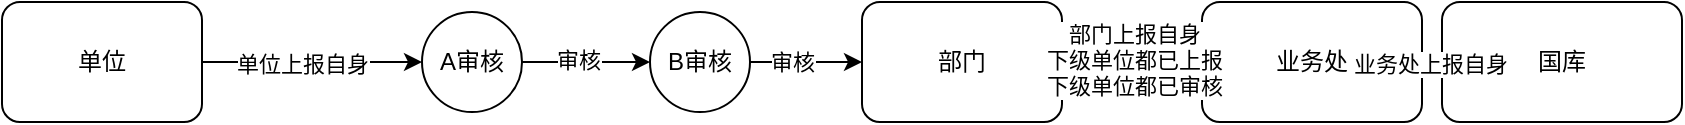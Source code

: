 <mxfile version="24.7.17">
  <diagram name="第 1 页" id="YAWdD8OelZl-0ysux_Oy">
    <mxGraphModel dx="1302" dy="704" grid="1" gridSize="10" guides="1" tooltips="1" connect="1" arrows="1" fold="1" page="1" pageScale="1" pageWidth="827" pageHeight="1169" math="0" shadow="0">
      <root>
        <mxCell id="0" />
        <mxCell id="1" parent="0" />
        <mxCell id="zu7yAgM1czK31J3Mpzon-53" value="" style="edgeStyle=orthogonalEdgeStyle;rounded=0;orthogonalLoop=1;jettySize=auto;html=1;" edge="1" parent="1" source="zu7yAgM1czK31J3Mpzon-1" target="zu7yAgM1czK31J3Mpzon-22">
          <mxGeometry relative="1" as="geometry" />
        </mxCell>
        <mxCell id="zu7yAgM1czK31J3Mpzon-54" value="单位上报自身" style="edgeLabel;html=1;align=center;verticalAlign=middle;resizable=0;points=[];" vertex="1" connectable="0" parent="zu7yAgM1czK31J3Mpzon-53">
          <mxGeometry x="-0.096" y="-1" relative="1" as="geometry">
            <mxPoint as="offset" />
          </mxGeometry>
        </mxCell>
        <mxCell id="zu7yAgM1czK31J3Mpzon-1" value="单位" style="rounded=1;whiteSpace=wrap;html=1;" vertex="1" parent="1">
          <mxGeometry x="90" y="780" width="100" height="60" as="geometry" />
        </mxCell>
        <mxCell id="zu7yAgM1czK31J3Mpzon-4" value="部门" style="rounded=1;whiteSpace=wrap;html=1;" vertex="1" parent="1">
          <mxGeometry x="520" y="780" width="100" height="60" as="geometry" />
        </mxCell>
        <mxCell id="zu7yAgM1czK31J3Mpzon-7" value="业务处" style="rounded=1;whiteSpace=wrap;html=1;" vertex="1" parent="1">
          <mxGeometry x="690" y="780" width="110" height="60" as="geometry" />
        </mxCell>
        <mxCell id="zu7yAgM1czK31J3Mpzon-8" value="国库" style="rounded=1;whiteSpace=wrap;html=1;" vertex="1" parent="1">
          <mxGeometry x="810" y="780" width="120" height="60" as="geometry" />
        </mxCell>
        <mxCell id="zu7yAgM1czK31J3Mpzon-55" value="" style="edgeStyle=orthogonalEdgeStyle;rounded=0;orthogonalLoop=1;jettySize=auto;html=1;" edge="1" parent="1" source="zu7yAgM1czK31J3Mpzon-22" target="zu7yAgM1czK31J3Mpzon-24">
          <mxGeometry relative="1" as="geometry" />
        </mxCell>
        <mxCell id="zu7yAgM1czK31J3Mpzon-57" value="审核" style="edgeLabel;html=1;align=center;verticalAlign=middle;resizable=0;points=[];" vertex="1" connectable="0" parent="zu7yAgM1czK31J3Mpzon-55">
          <mxGeometry x="-0.12" y="1" relative="1" as="geometry">
            <mxPoint as="offset" />
          </mxGeometry>
        </mxCell>
        <mxCell id="zu7yAgM1czK31J3Mpzon-22" value="A审核" style="ellipse;whiteSpace=wrap;html=1;aspect=fixed;" vertex="1" parent="1">
          <mxGeometry x="300" y="785" width="50" height="50" as="geometry" />
        </mxCell>
        <mxCell id="zu7yAgM1czK31J3Mpzon-56" value="" style="edgeStyle=orthogonalEdgeStyle;rounded=0;orthogonalLoop=1;jettySize=auto;html=1;" edge="1" parent="1" source="zu7yAgM1czK31J3Mpzon-24" target="zu7yAgM1czK31J3Mpzon-4">
          <mxGeometry relative="1" as="geometry" />
        </mxCell>
        <mxCell id="zu7yAgM1czK31J3Mpzon-58" value="审核" style="edgeLabel;html=1;align=center;verticalAlign=middle;resizable=0;points=[];" vertex="1" connectable="0" parent="zu7yAgM1czK31J3Mpzon-56">
          <mxGeometry x="-0.256" relative="1" as="geometry">
            <mxPoint as="offset" />
          </mxGeometry>
        </mxCell>
        <mxCell id="zu7yAgM1czK31J3Mpzon-24" value="B审核" style="ellipse;whiteSpace=wrap;html=1;aspect=fixed;" vertex="1" parent="1">
          <mxGeometry x="414" y="785" width="50" height="50" as="geometry" />
        </mxCell>
        <mxCell id="zu7yAgM1czK31J3Mpzon-33" value="" style="endArrow=classic;html=1;rounded=0;exitX=1;exitY=0.5;exitDx=0;exitDy=0;entryX=0;entryY=0.5;entryDx=0;entryDy=0;" edge="1" parent="1" source="zu7yAgM1czK31J3Mpzon-4" target="zu7yAgM1czK31J3Mpzon-7">
          <mxGeometry width="50" height="50" relative="1" as="geometry">
            <mxPoint x="490" y="820" as="sourcePoint" />
            <mxPoint x="540" y="770" as="targetPoint" />
          </mxGeometry>
        </mxCell>
        <mxCell id="zu7yAgM1czK31J3Mpzon-34" value="部门上报自身&lt;div&gt;下级单位都已上报&lt;/div&gt;&lt;div&gt;下级单位都已审核&lt;/div&gt;" style="edgeLabel;html=1;align=center;verticalAlign=middle;resizable=0;points=[];" vertex="1" connectable="0" parent="zu7yAgM1czK31J3Mpzon-33">
          <mxGeometry x="0.018" y="1" relative="1" as="geometry">
            <mxPoint as="offset" />
          </mxGeometry>
        </mxCell>
        <mxCell id="zu7yAgM1czK31J3Mpzon-49" value="" style="endArrow=classic;html=1;rounded=0;entryX=0;entryY=0.5;entryDx=0;entryDy=0;exitX=1;exitY=0.5;exitDx=0;exitDy=0;" edge="1" parent="1" source="zu7yAgM1czK31J3Mpzon-7" target="zu7yAgM1czK31J3Mpzon-8">
          <mxGeometry width="50" height="50" relative="1" as="geometry">
            <mxPoint x="700" y="820" as="sourcePoint" />
            <mxPoint x="750" y="770" as="targetPoint" />
          </mxGeometry>
        </mxCell>
        <mxCell id="zu7yAgM1czK31J3Mpzon-50" value="业务处上报自身" style="edgeLabel;html=1;align=center;verticalAlign=middle;resizable=0;points=[];" vertex="1" connectable="0" parent="zu7yAgM1czK31J3Mpzon-49">
          <mxGeometry x="-0.17" y="-1" relative="1" as="geometry">
            <mxPoint as="offset" />
          </mxGeometry>
        </mxCell>
      </root>
    </mxGraphModel>
  </diagram>
</mxfile>
